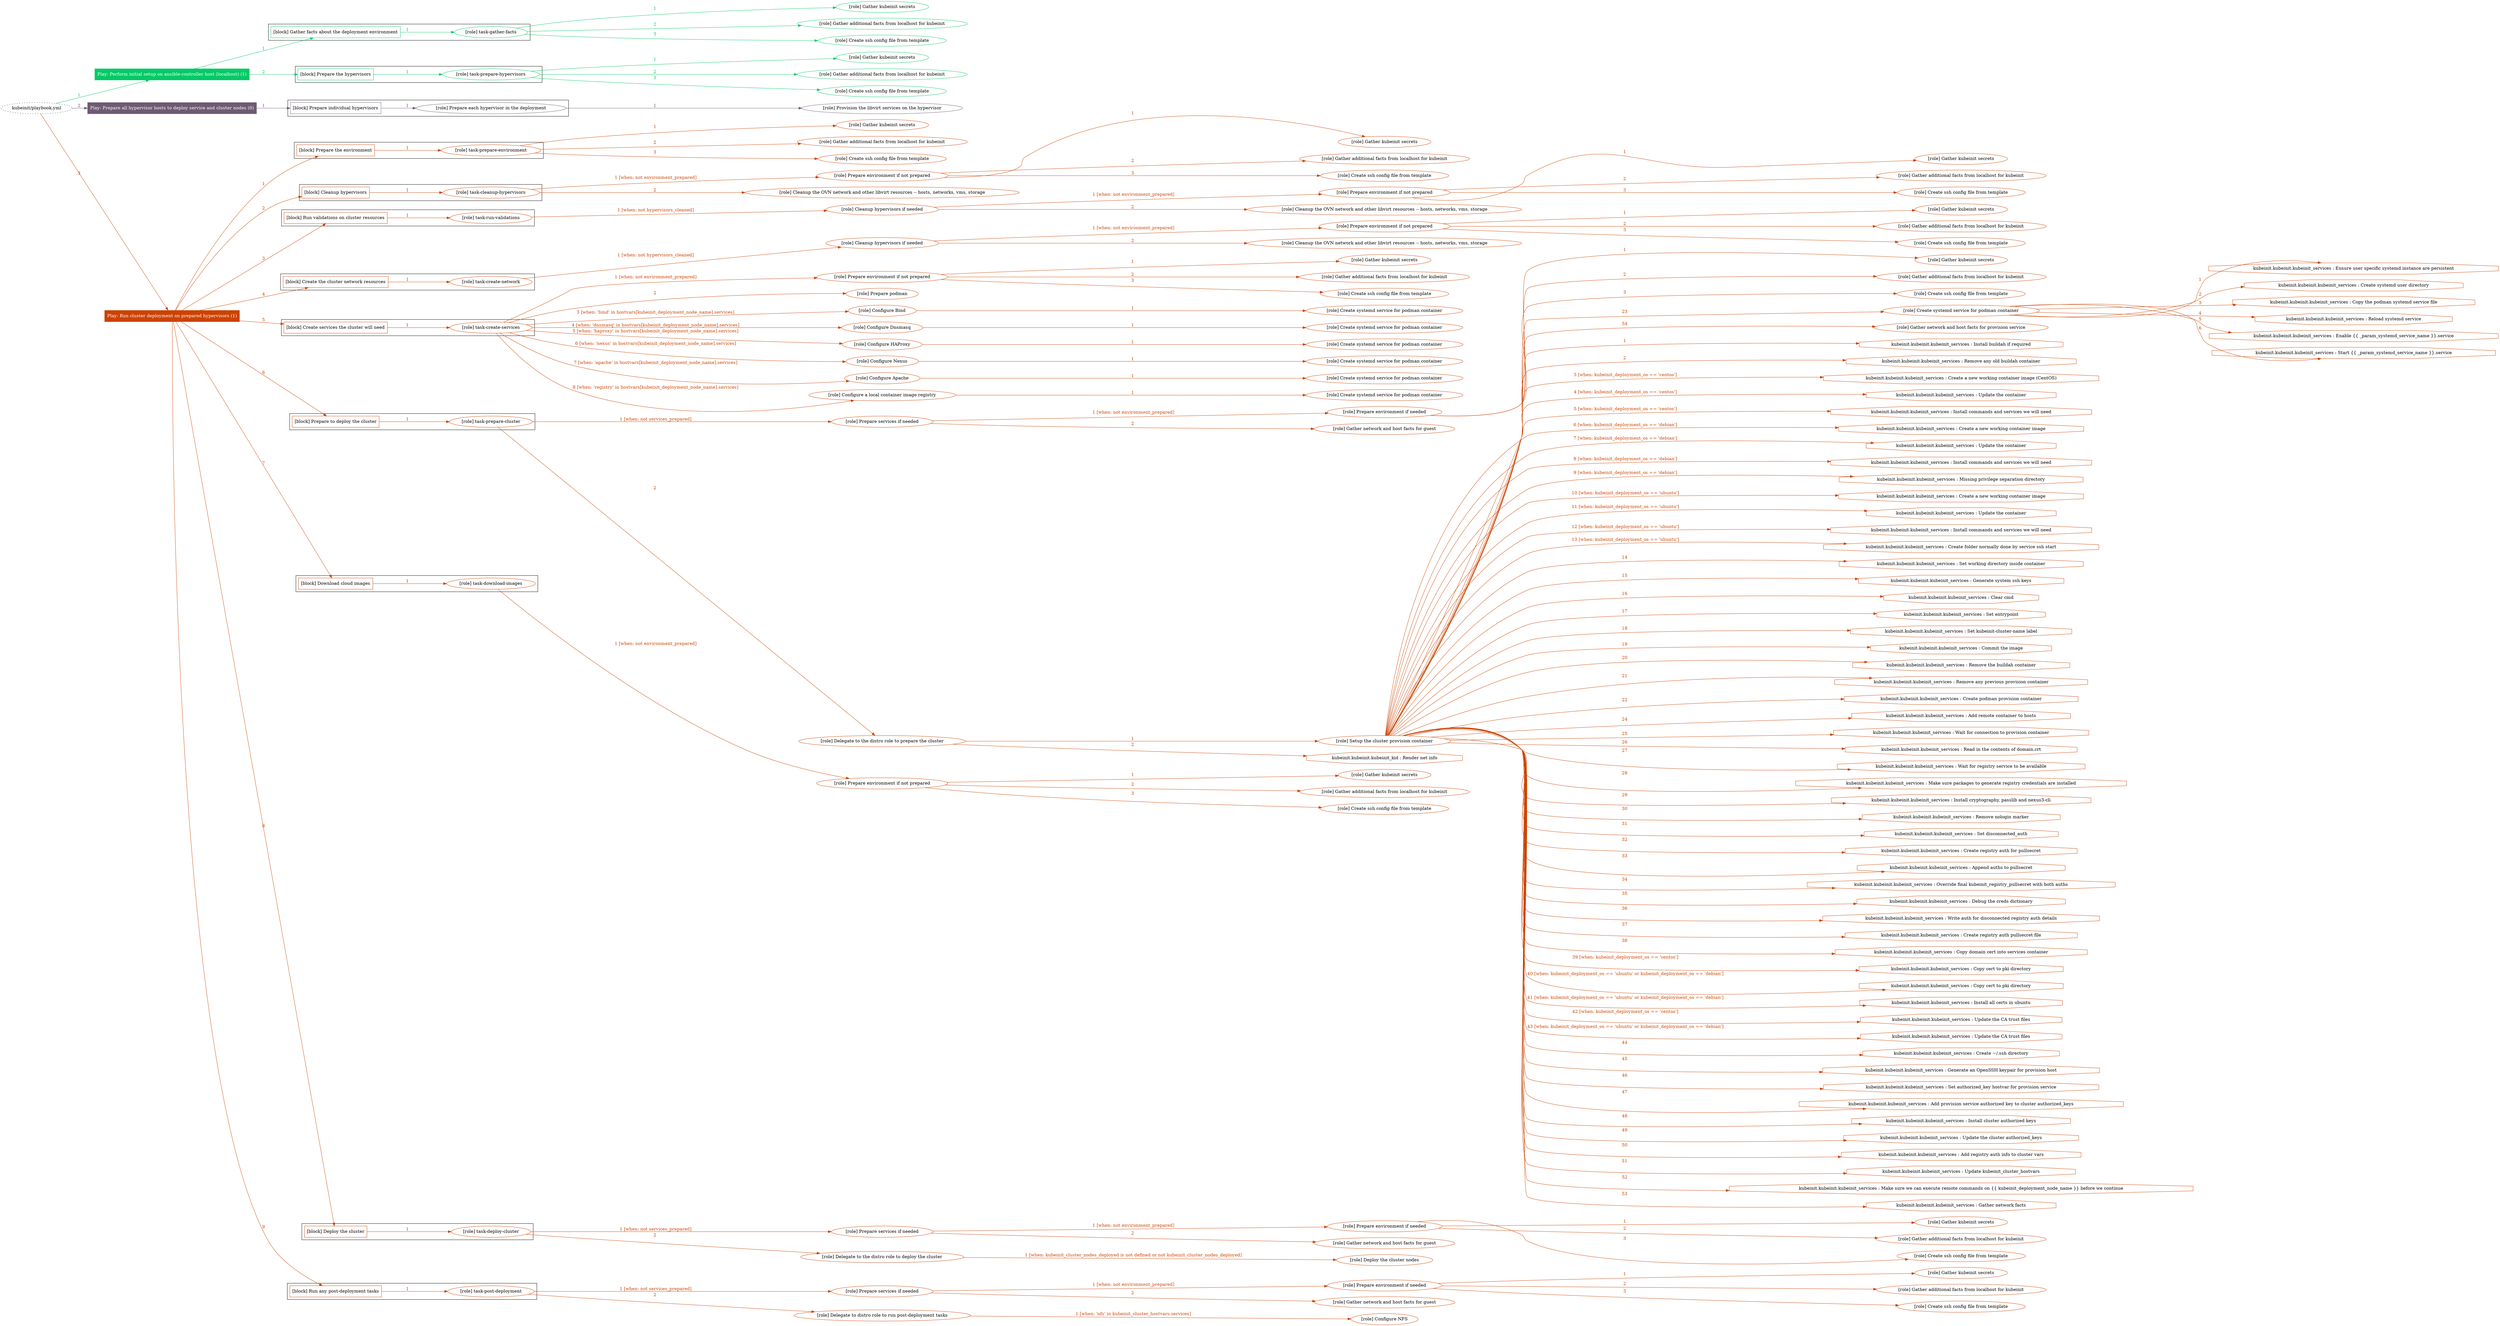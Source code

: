 digraph {
	graph [concentrate=true ordering=in rankdir=LR ratio=fill]
	edge [esep=5 sep=10]
	"kubeinit/playbook.yml" [id=root_node style=dotted]
	play_51bac666 [label="Play: Perform initial setup on ansible-controller host (localhost) (1)" color="#02ca66" fontcolor="#ffffff" id=play_51bac666 shape=box style=filled tooltip=localhost]
	"kubeinit/playbook.yml" -> play_51bac666 [label="1 " color="#02ca66" fontcolor="#02ca66" id=edge_fb1a599f labeltooltip="1 " tooltip="1 "]
	subgraph "Gather kubeinit secrets" {
		role_6edfa9d7 [label="[role] Gather kubeinit secrets" color="#02ca66" id=role_6edfa9d7 tooltip="Gather kubeinit secrets"]
	}
	subgraph "Gather additional facts from localhost for kubeinit" {
		role_7c65a7cf [label="[role] Gather additional facts from localhost for kubeinit" color="#02ca66" id=role_7c65a7cf tooltip="Gather additional facts from localhost for kubeinit"]
	}
	subgraph "Create ssh config file from template" {
		role_ae073946 [label="[role] Create ssh config file from template" color="#02ca66" id=role_ae073946 tooltip="Create ssh config file from template"]
	}
	subgraph "task-gather-facts" {
		role_4d54686f [label="[role] task-gather-facts" color="#02ca66" id=role_4d54686f tooltip="task-gather-facts"]
		role_4d54686f -> role_6edfa9d7 [label="1 " color="#02ca66" fontcolor="#02ca66" id=edge_66ad8e5f labeltooltip="1 " tooltip="1 "]
		role_4d54686f -> role_7c65a7cf [label="2 " color="#02ca66" fontcolor="#02ca66" id=edge_42d17919 labeltooltip="2 " tooltip="2 "]
		role_4d54686f -> role_ae073946 [label="3 " color="#02ca66" fontcolor="#02ca66" id=edge_cc83b613 labeltooltip="3 " tooltip="3 "]
	}
	subgraph "Gather kubeinit secrets" {
		role_12ca95d2 [label="[role] Gather kubeinit secrets" color="#02ca66" id=role_12ca95d2 tooltip="Gather kubeinit secrets"]
	}
	subgraph "Gather additional facts from localhost for kubeinit" {
		role_e5904c7b [label="[role] Gather additional facts from localhost for kubeinit" color="#02ca66" id=role_e5904c7b tooltip="Gather additional facts from localhost for kubeinit"]
	}
	subgraph "Create ssh config file from template" {
		role_318eeefe [label="[role] Create ssh config file from template" color="#02ca66" id=role_318eeefe tooltip="Create ssh config file from template"]
	}
	subgraph "task-prepare-hypervisors" {
		role_fbd62224 [label="[role] task-prepare-hypervisors" color="#02ca66" id=role_fbd62224 tooltip="task-prepare-hypervisors"]
		role_fbd62224 -> role_12ca95d2 [label="1 " color="#02ca66" fontcolor="#02ca66" id=edge_4851c8a6 labeltooltip="1 " tooltip="1 "]
		role_fbd62224 -> role_e5904c7b [label="2 " color="#02ca66" fontcolor="#02ca66" id=edge_dcdaf5d6 labeltooltip="2 " tooltip="2 "]
		role_fbd62224 -> role_318eeefe [label="3 " color="#02ca66" fontcolor="#02ca66" id=edge_52dcee53 labeltooltip="3 " tooltip="3 "]
	}
	subgraph "Play: Perform initial setup on ansible-controller host (localhost) (1)" {
		play_51bac666 -> block_24126ebb [label=1 color="#02ca66" fontcolor="#02ca66" id=edge_3a143a85 labeltooltip=1 tooltip=1]
		subgraph cluster_block_24126ebb {
			block_24126ebb [label="[block] Gather facts about the deployment environment" color="#02ca66" id=block_24126ebb labeltooltip="Gather facts about the deployment environment" shape=box tooltip="Gather facts about the deployment environment"]
			block_24126ebb -> role_4d54686f [label="1 " color="#02ca66" fontcolor="#02ca66" id=edge_776e9b33 labeltooltip="1 " tooltip="1 "]
		}
		play_51bac666 -> block_d70b0760 [label=2 color="#02ca66" fontcolor="#02ca66" id=edge_927d7827 labeltooltip=2 tooltip=2]
		subgraph cluster_block_d70b0760 {
			block_d70b0760 [label="[block] Prepare the hypervisors" color="#02ca66" id=block_d70b0760 labeltooltip="Prepare the hypervisors" shape=box tooltip="Prepare the hypervisors"]
			block_d70b0760 -> role_fbd62224 [label="1 " color="#02ca66" fontcolor="#02ca66" id=edge_5618459c labeltooltip="1 " tooltip="1 "]
		}
	}
	play_de8088c0 [label="Play: Prepare all hypervisor hosts to deploy service and cluster nodes (0)" color="#6e5a72" fontcolor="#ffffff" id=play_de8088c0 shape=box style=filled tooltip="Play: Prepare all hypervisor hosts to deploy service and cluster nodes (0)"]
	"kubeinit/playbook.yml" -> play_de8088c0 [label="2 " color="#6e5a72" fontcolor="#6e5a72" id=edge_41b435ca labeltooltip="2 " tooltip="2 "]
	subgraph "Provision the libvirt services on the hypervisor" {
		role_e8575a10 [label="[role] Provision the libvirt services on the hypervisor" color="#6e5a72" id=role_e8575a10 tooltip="Provision the libvirt services on the hypervisor"]
	}
	subgraph "Prepare each hypervisor in the deployment" {
		role_931f90ed [label="[role] Prepare each hypervisor in the deployment" color="#6e5a72" id=role_931f90ed tooltip="Prepare each hypervisor in the deployment"]
		role_931f90ed -> role_e8575a10 [label="1 " color="#6e5a72" fontcolor="#6e5a72" id=edge_589f67e1 labeltooltip="1 " tooltip="1 "]
	}
	subgraph "Play: Prepare all hypervisor hosts to deploy service and cluster nodes (0)" {
		play_de8088c0 -> block_7239022a [label=1 color="#6e5a72" fontcolor="#6e5a72" id=edge_627fd879 labeltooltip=1 tooltip=1]
		subgraph cluster_block_7239022a {
			block_7239022a [label="[block] Prepare individual hypervisors" color="#6e5a72" id=block_7239022a labeltooltip="Prepare individual hypervisors" shape=box tooltip="Prepare individual hypervisors"]
			block_7239022a -> role_931f90ed [label="1 " color="#6e5a72" fontcolor="#6e5a72" id=edge_eb389989 labeltooltip="1 " tooltip="1 "]
		}
	}
	play_7505dd9c [label="Play: Run cluster deployment on prepared hypervisors (1)" color="#cc4200" fontcolor="#ffffff" id=play_7505dd9c shape=box style=filled tooltip=localhost]
	"kubeinit/playbook.yml" -> play_7505dd9c [label="3 " color="#cc4200" fontcolor="#cc4200" id=edge_7a06999c labeltooltip="3 " tooltip="3 "]
	subgraph "Gather kubeinit secrets" {
		role_dea9173b [label="[role] Gather kubeinit secrets" color="#cc4200" id=role_dea9173b tooltip="Gather kubeinit secrets"]
	}
	subgraph "Gather additional facts from localhost for kubeinit" {
		role_ae95e25b [label="[role] Gather additional facts from localhost for kubeinit" color="#cc4200" id=role_ae95e25b tooltip="Gather additional facts from localhost for kubeinit"]
	}
	subgraph "Create ssh config file from template" {
		role_0cc908fa [label="[role] Create ssh config file from template" color="#cc4200" id=role_0cc908fa tooltip="Create ssh config file from template"]
	}
	subgraph "task-prepare-environment" {
		role_e4e60aac [label="[role] task-prepare-environment" color="#cc4200" id=role_e4e60aac tooltip="task-prepare-environment"]
		role_e4e60aac -> role_dea9173b [label="1 " color="#cc4200" fontcolor="#cc4200" id=edge_cc4acab3 labeltooltip="1 " tooltip="1 "]
		role_e4e60aac -> role_ae95e25b [label="2 " color="#cc4200" fontcolor="#cc4200" id=edge_ef4c15b8 labeltooltip="2 " tooltip="2 "]
		role_e4e60aac -> role_0cc908fa [label="3 " color="#cc4200" fontcolor="#cc4200" id=edge_6b853e95 labeltooltip="3 " tooltip="3 "]
	}
	subgraph "Gather kubeinit secrets" {
		role_ad464ff0 [label="[role] Gather kubeinit secrets" color="#cc4200" id=role_ad464ff0 tooltip="Gather kubeinit secrets"]
	}
	subgraph "Gather additional facts from localhost for kubeinit" {
		role_58d1de6a [label="[role] Gather additional facts from localhost for kubeinit" color="#cc4200" id=role_58d1de6a tooltip="Gather additional facts from localhost for kubeinit"]
	}
	subgraph "Create ssh config file from template" {
		role_c542fbab [label="[role] Create ssh config file from template" color="#cc4200" id=role_c542fbab tooltip="Create ssh config file from template"]
	}
	subgraph "Prepare environment if not prepared" {
		role_79cbfd55 [label="[role] Prepare environment if not prepared" color="#cc4200" id=role_79cbfd55 tooltip="Prepare environment if not prepared"]
		role_79cbfd55 -> role_ad464ff0 [label="1 " color="#cc4200" fontcolor="#cc4200" id=edge_99409324 labeltooltip="1 " tooltip="1 "]
		role_79cbfd55 -> role_58d1de6a [label="2 " color="#cc4200" fontcolor="#cc4200" id=edge_940e10a3 labeltooltip="2 " tooltip="2 "]
		role_79cbfd55 -> role_c542fbab [label="3 " color="#cc4200" fontcolor="#cc4200" id=edge_defb86c4 labeltooltip="3 " tooltip="3 "]
	}
	subgraph "Cleanup the OVN network and other libvirt resources -- hosts, networks, vms, storage" {
		role_0e72784c [label="[role] Cleanup the OVN network and other libvirt resources -- hosts, networks, vms, storage" color="#cc4200" id=role_0e72784c tooltip="Cleanup the OVN network and other libvirt resources -- hosts, networks, vms, storage"]
	}
	subgraph "task-cleanup-hypervisors" {
		role_b45782a2 [label="[role] task-cleanup-hypervisors" color="#cc4200" id=role_b45782a2 tooltip="task-cleanup-hypervisors"]
		role_b45782a2 -> role_79cbfd55 [label="1 [when: not environment_prepared]" color="#cc4200" fontcolor="#cc4200" id=edge_7c063f06 labeltooltip="1 [when: not environment_prepared]" tooltip="1 [when: not environment_prepared]"]
		role_b45782a2 -> role_0e72784c [label="2 " color="#cc4200" fontcolor="#cc4200" id=edge_99c7b7be labeltooltip="2 " tooltip="2 "]
	}
	subgraph "Gather kubeinit secrets" {
		role_d81e5261 [label="[role] Gather kubeinit secrets" color="#cc4200" id=role_d81e5261 tooltip="Gather kubeinit secrets"]
	}
	subgraph "Gather additional facts from localhost for kubeinit" {
		role_1508818f [label="[role] Gather additional facts from localhost for kubeinit" color="#cc4200" id=role_1508818f tooltip="Gather additional facts from localhost for kubeinit"]
	}
	subgraph "Create ssh config file from template" {
		role_86e71b50 [label="[role] Create ssh config file from template" color="#cc4200" id=role_86e71b50 tooltip="Create ssh config file from template"]
	}
	subgraph "Prepare environment if not prepared" {
		role_5b18a149 [label="[role] Prepare environment if not prepared" color="#cc4200" id=role_5b18a149 tooltip="Prepare environment if not prepared"]
		role_5b18a149 -> role_d81e5261 [label="1 " color="#cc4200" fontcolor="#cc4200" id=edge_6ef2fa62 labeltooltip="1 " tooltip="1 "]
		role_5b18a149 -> role_1508818f [label="2 " color="#cc4200" fontcolor="#cc4200" id=edge_ea750e84 labeltooltip="2 " tooltip="2 "]
		role_5b18a149 -> role_86e71b50 [label="3 " color="#cc4200" fontcolor="#cc4200" id=edge_6549d752 labeltooltip="3 " tooltip="3 "]
	}
	subgraph "Cleanup the OVN network and other libvirt resources -- hosts, networks, vms, storage" {
		role_59abd64c [label="[role] Cleanup the OVN network and other libvirt resources -- hosts, networks, vms, storage" color="#cc4200" id=role_59abd64c tooltip="Cleanup the OVN network and other libvirt resources -- hosts, networks, vms, storage"]
	}
	subgraph "Cleanup hypervisors if needed" {
		role_2f376f96 [label="[role] Cleanup hypervisors if needed" color="#cc4200" id=role_2f376f96 tooltip="Cleanup hypervisors if needed"]
		role_2f376f96 -> role_5b18a149 [label="1 [when: not environment_prepared]" color="#cc4200" fontcolor="#cc4200" id=edge_6965675a labeltooltip="1 [when: not environment_prepared]" tooltip="1 [when: not environment_prepared]"]
		role_2f376f96 -> role_59abd64c [label="2 " color="#cc4200" fontcolor="#cc4200" id=edge_b15fdbfa labeltooltip="2 " tooltip="2 "]
	}
	subgraph "task-run-validations" {
		role_b853f9c4 [label="[role] task-run-validations" color="#cc4200" id=role_b853f9c4 tooltip="task-run-validations"]
		role_b853f9c4 -> role_2f376f96 [label="1 [when: not hypervisors_cleaned]" color="#cc4200" fontcolor="#cc4200" id=edge_8c5d8b2f labeltooltip="1 [when: not hypervisors_cleaned]" tooltip="1 [when: not hypervisors_cleaned]"]
	}
	subgraph "Gather kubeinit secrets" {
		role_d502b8c3 [label="[role] Gather kubeinit secrets" color="#cc4200" id=role_d502b8c3 tooltip="Gather kubeinit secrets"]
	}
	subgraph "Gather additional facts from localhost for kubeinit" {
		role_0c5c768b [label="[role] Gather additional facts from localhost for kubeinit" color="#cc4200" id=role_0c5c768b tooltip="Gather additional facts from localhost for kubeinit"]
	}
	subgraph "Create ssh config file from template" {
		role_362d2c3e [label="[role] Create ssh config file from template" color="#cc4200" id=role_362d2c3e tooltip="Create ssh config file from template"]
	}
	subgraph "Prepare environment if not prepared" {
		role_53fd478f [label="[role] Prepare environment if not prepared" color="#cc4200" id=role_53fd478f tooltip="Prepare environment if not prepared"]
		role_53fd478f -> role_d502b8c3 [label="1 " color="#cc4200" fontcolor="#cc4200" id=edge_b5616cc0 labeltooltip="1 " tooltip="1 "]
		role_53fd478f -> role_0c5c768b [label="2 " color="#cc4200" fontcolor="#cc4200" id=edge_4a26101e labeltooltip="2 " tooltip="2 "]
		role_53fd478f -> role_362d2c3e [label="3 " color="#cc4200" fontcolor="#cc4200" id=edge_be8f5e5f labeltooltip="3 " tooltip="3 "]
	}
	subgraph "Cleanup the OVN network and other libvirt resources -- hosts, networks, vms, storage" {
		role_4c1790f7 [label="[role] Cleanup the OVN network and other libvirt resources -- hosts, networks, vms, storage" color="#cc4200" id=role_4c1790f7 tooltip="Cleanup the OVN network and other libvirt resources -- hosts, networks, vms, storage"]
	}
	subgraph "Cleanup hypervisors if needed" {
		role_ab14337c [label="[role] Cleanup hypervisors if needed" color="#cc4200" id=role_ab14337c tooltip="Cleanup hypervisors if needed"]
		role_ab14337c -> role_53fd478f [label="1 [when: not environment_prepared]" color="#cc4200" fontcolor="#cc4200" id=edge_b6a128a7 labeltooltip="1 [when: not environment_prepared]" tooltip="1 [when: not environment_prepared]"]
		role_ab14337c -> role_4c1790f7 [label="2 " color="#cc4200" fontcolor="#cc4200" id=edge_e8ff46be labeltooltip="2 " tooltip="2 "]
	}
	subgraph "task-create-network" {
		role_51ff3daa [label="[role] task-create-network" color="#cc4200" id=role_51ff3daa tooltip="task-create-network"]
		role_51ff3daa -> role_ab14337c [label="1 [when: not hypervisors_cleaned]" color="#cc4200" fontcolor="#cc4200" id=edge_42d02327 labeltooltip="1 [when: not hypervisors_cleaned]" tooltip="1 [when: not hypervisors_cleaned]"]
	}
	subgraph "Gather kubeinit secrets" {
		role_acb588bc [label="[role] Gather kubeinit secrets" color="#cc4200" id=role_acb588bc tooltip="Gather kubeinit secrets"]
	}
	subgraph "Gather additional facts from localhost for kubeinit" {
		role_dd1b53f8 [label="[role] Gather additional facts from localhost for kubeinit" color="#cc4200" id=role_dd1b53f8 tooltip="Gather additional facts from localhost for kubeinit"]
	}
	subgraph "Create ssh config file from template" {
		role_d5bdcd4c [label="[role] Create ssh config file from template" color="#cc4200" id=role_d5bdcd4c tooltip="Create ssh config file from template"]
	}
	subgraph "Prepare environment if not prepared" {
		role_1a2a44ee [label="[role] Prepare environment if not prepared" color="#cc4200" id=role_1a2a44ee tooltip="Prepare environment if not prepared"]
		role_1a2a44ee -> role_acb588bc [label="1 " color="#cc4200" fontcolor="#cc4200" id=edge_635cff16 labeltooltip="1 " tooltip="1 "]
		role_1a2a44ee -> role_dd1b53f8 [label="2 " color="#cc4200" fontcolor="#cc4200" id=edge_83885546 labeltooltip="2 " tooltip="2 "]
		role_1a2a44ee -> role_d5bdcd4c [label="3 " color="#cc4200" fontcolor="#cc4200" id=edge_a3796b28 labeltooltip="3 " tooltip="3 "]
	}
	subgraph "Prepare podman" {
		role_80c8517e [label="[role] Prepare podman" color="#cc4200" id=role_80c8517e tooltip="Prepare podman"]
	}
	subgraph "Create systemd service for podman container" {
		role_a7401a34 [label="[role] Create systemd service for podman container" color="#cc4200" id=role_a7401a34 tooltip="Create systemd service for podman container"]
	}
	subgraph "Configure Bind" {
		role_379cef00 [label="[role] Configure Bind" color="#cc4200" id=role_379cef00 tooltip="Configure Bind"]
		role_379cef00 -> role_a7401a34 [label="1 " color="#cc4200" fontcolor="#cc4200" id=edge_574110dd labeltooltip="1 " tooltip="1 "]
	}
	subgraph "Create systemd service for podman container" {
		role_81358387 [label="[role] Create systemd service for podman container" color="#cc4200" id=role_81358387 tooltip="Create systemd service for podman container"]
	}
	subgraph "Configure Dnsmasq" {
		role_8facb499 [label="[role] Configure Dnsmasq" color="#cc4200" id=role_8facb499 tooltip="Configure Dnsmasq"]
		role_8facb499 -> role_81358387 [label="1 " color="#cc4200" fontcolor="#cc4200" id=edge_1efc0023 labeltooltip="1 " tooltip="1 "]
	}
	subgraph "Create systemd service for podman container" {
		role_e305e0d2 [label="[role] Create systemd service for podman container" color="#cc4200" id=role_e305e0d2 tooltip="Create systemd service for podman container"]
	}
	subgraph "Configure HAProxy" {
		role_ab65e9c9 [label="[role] Configure HAProxy" color="#cc4200" id=role_ab65e9c9 tooltip="Configure HAProxy"]
		role_ab65e9c9 -> role_e305e0d2 [label="1 " color="#cc4200" fontcolor="#cc4200" id=edge_a6314876 labeltooltip="1 " tooltip="1 "]
	}
	subgraph "Create systemd service for podman container" {
		role_c9f2882b [label="[role] Create systemd service for podman container" color="#cc4200" id=role_c9f2882b tooltip="Create systemd service for podman container"]
	}
	subgraph "Configure Nexus" {
		role_28a5343f [label="[role] Configure Nexus" color="#cc4200" id=role_28a5343f tooltip="Configure Nexus"]
		role_28a5343f -> role_c9f2882b [label="1 " color="#cc4200" fontcolor="#cc4200" id=edge_7408d646 labeltooltip="1 " tooltip="1 "]
	}
	subgraph "Create systemd service for podman container" {
		role_da285cfe [label="[role] Create systemd service for podman container" color="#cc4200" id=role_da285cfe tooltip="Create systemd service for podman container"]
	}
	subgraph "Configure Apache" {
		role_040a646d [label="[role] Configure Apache" color="#cc4200" id=role_040a646d tooltip="Configure Apache"]
		role_040a646d -> role_da285cfe [label="1 " color="#cc4200" fontcolor="#cc4200" id=edge_4550e802 labeltooltip="1 " tooltip="1 "]
	}
	subgraph "Create systemd service for podman container" {
		role_c72c9ced [label="[role] Create systemd service for podman container" color="#cc4200" id=role_c72c9ced tooltip="Create systemd service for podman container"]
	}
	subgraph "Configure a local container image registry" {
		role_2c15b9e6 [label="[role] Configure a local container image registry" color="#cc4200" id=role_2c15b9e6 tooltip="Configure a local container image registry"]
		role_2c15b9e6 -> role_c72c9ced [label="1 " color="#cc4200" fontcolor="#cc4200" id=edge_0221dc87 labeltooltip="1 " tooltip="1 "]
	}
	subgraph "task-create-services" {
		role_efa0a598 [label="[role] task-create-services" color="#cc4200" id=role_efa0a598 tooltip="task-create-services"]
		role_efa0a598 -> role_1a2a44ee [label="1 [when: not environment_prepared]" color="#cc4200" fontcolor="#cc4200" id=edge_46909247 labeltooltip="1 [when: not environment_prepared]" tooltip="1 [when: not environment_prepared]"]
		role_efa0a598 -> role_80c8517e [label="2 " color="#cc4200" fontcolor="#cc4200" id=edge_9d2a9982 labeltooltip="2 " tooltip="2 "]
		role_efa0a598 -> role_379cef00 [label="3 [when: 'bind' in hostvars[kubeinit_deployment_node_name].services]" color="#cc4200" fontcolor="#cc4200" id=edge_3881226b labeltooltip="3 [when: 'bind' in hostvars[kubeinit_deployment_node_name].services]" tooltip="3 [when: 'bind' in hostvars[kubeinit_deployment_node_name].services]"]
		role_efa0a598 -> role_8facb499 [label="4 [when: 'dnsmasq' in hostvars[kubeinit_deployment_node_name].services]" color="#cc4200" fontcolor="#cc4200" id=edge_b1d6a7c4 labeltooltip="4 [when: 'dnsmasq' in hostvars[kubeinit_deployment_node_name].services]" tooltip="4 [when: 'dnsmasq' in hostvars[kubeinit_deployment_node_name].services]"]
		role_efa0a598 -> role_ab65e9c9 [label="5 [when: 'haproxy' in hostvars[kubeinit_deployment_node_name].services]" color="#cc4200" fontcolor="#cc4200" id=edge_61ac1b63 labeltooltip="5 [when: 'haproxy' in hostvars[kubeinit_deployment_node_name].services]" tooltip="5 [when: 'haproxy' in hostvars[kubeinit_deployment_node_name].services]"]
		role_efa0a598 -> role_28a5343f [label="6 [when: 'nexus' in hostvars[kubeinit_deployment_node_name].services]" color="#cc4200" fontcolor="#cc4200" id=edge_d75bc9a5 labeltooltip="6 [when: 'nexus' in hostvars[kubeinit_deployment_node_name].services]" tooltip="6 [when: 'nexus' in hostvars[kubeinit_deployment_node_name].services]"]
		role_efa0a598 -> role_040a646d [label="7 [when: 'apache' in hostvars[kubeinit_deployment_node_name].services]" color="#cc4200" fontcolor="#cc4200" id=edge_975569ca labeltooltip="7 [when: 'apache' in hostvars[kubeinit_deployment_node_name].services]" tooltip="7 [when: 'apache' in hostvars[kubeinit_deployment_node_name].services]"]
		role_efa0a598 -> role_2c15b9e6 [label="8 [when: 'registry' in hostvars[kubeinit_deployment_node_name].services]" color="#cc4200" fontcolor="#cc4200" id=edge_81551a1c labeltooltip="8 [when: 'registry' in hostvars[kubeinit_deployment_node_name].services]" tooltip="8 [when: 'registry' in hostvars[kubeinit_deployment_node_name].services]"]
	}
	subgraph "Gather kubeinit secrets" {
		role_b325fd03 [label="[role] Gather kubeinit secrets" color="#cc4200" id=role_b325fd03 tooltip="Gather kubeinit secrets"]
	}
	subgraph "Gather additional facts from localhost for kubeinit" {
		role_1d56a0cd [label="[role] Gather additional facts from localhost for kubeinit" color="#cc4200" id=role_1d56a0cd tooltip="Gather additional facts from localhost for kubeinit"]
	}
	subgraph "Create ssh config file from template" {
		role_af8ee420 [label="[role] Create ssh config file from template" color="#cc4200" id=role_af8ee420 tooltip="Create ssh config file from template"]
	}
	subgraph "Prepare environment if needed" {
		role_dcbd5ada [label="[role] Prepare environment if needed" color="#cc4200" id=role_dcbd5ada tooltip="Prepare environment if needed"]
		role_dcbd5ada -> role_b325fd03 [label="1 " color="#cc4200" fontcolor="#cc4200" id=edge_581579a6 labeltooltip="1 " tooltip="1 "]
		role_dcbd5ada -> role_1d56a0cd [label="2 " color="#cc4200" fontcolor="#cc4200" id=edge_52efee1a labeltooltip="2 " tooltip="2 "]
		role_dcbd5ada -> role_af8ee420 [label="3 " color="#cc4200" fontcolor="#cc4200" id=edge_214fa098 labeltooltip="3 " tooltip="3 "]
	}
	subgraph "Gather network and host facts for guest" {
		role_88bf9e81 [label="[role] Gather network and host facts for guest" color="#cc4200" id=role_88bf9e81 tooltip="Gather network and host facts for guest"]
	}
	subgraph "Prepare services if needed" {
		role_e5249f85 [label="[role] Prepare services if needed" color="#cc4200" id=role_e5249f85 tooltip="Prepare services if needed"]
		role_e5249f85 -> role_dcbd5ada [label="1 [when: not environment_prepared]" color="#cc4200" fontcolor="#cc4200" id=edge_45315311 labeltooltip="1 [when: not environment_prepared]" tooltip="1 [when: not environment_prepared]"]
		role_e5249f85 -> role_88bf9e81 [label="2 " color="#cc4200" fontcolor="#cc4200" id=edge_adbf536d labeltooltip="2 " tooltip="2 "]
	}
	subgraph "Create systemd service for podman container" {
		role_852796ce [label="[role] Create systemd service for podman container" color="#cc4200" id=role_852796ce tooltip="Create systemd service for podman container"]
		task_c99bac4d [label="kubeinit.kubeinit.kubeinit_services : Ensure user specific systemd instance are persistent" color="#cc4200" id=task_c99bac4d shape=octagon tooltip="kubeinit.kubeinit.kubeinit_services : Ensure user specific systemd instance are persistent"]
		role_852796ce -> task_c99bac4d [label="1 " color="#cc4200" fontcolor="#cc4200" id=edge_6a037217 labeltooltip="1 " tooltip="1 "]
		task_88002c21 [label="kubeinit.kubeinit.kubeinit_services : Create systemd user directory" color="#cc4200" id=task_88002c21 shape=octagon tooltip="kubeinit.kubeinit.kubeinit_services : Create systemd user directory"]
		role_852796ce -> task_88002c21 [label="2 " color="#cc4200" fontcolor="#cc4200" id=edge_f904a8c3 labeltooltip="2 " tooltip="2 "]
		task_541952d3 [label="kubeinit.kubeinit.kubeinit_services : Copy the podman systemd service file" color="#cc4200" id=task_541952d3 shape=octagon tooltip="kubeinit.kubeinit.kubeinit_services : Copy the podman systemd service file"]
		role_852796ce -> task_541952d3 [label="3 " color="#cc4200" fontcolor="#cc4200" id=edge_07fe6798 labeltooltip="3 " tooltip="3 "]
		task_cbbb7078 [label="kubeinit.kubeinit.kubeinit_services : Reload systemd service" color="#cc4200" id=task_cbbb7078 shape=octagon tooltip="kubeinit.kubeinit.kubeinit_services : Reload systemd service"]
		role_852796ce -> task_cbbb7078 [label="4 " color="#cc4200" fontcolor="#cc4200" id=edge_ba0b2cdf labeltooltip="4 " tooltip="4 "]
		task_0615ac2c [label="kubeinit.kubeinit.kubeinit_services : Enable {{ _param_systemd_service_name }}.service" color="#cc4200" id=task_0615ac2c shape=octagon tooltip="kubeinit.kubeinit.kubeinit_services : Enable {{ _param_systemd_service_name }}.service"]
		role_852796ce -> task_0615ac2c [label="5 " color="#cc4200" fontcolor="#cc4200" id=edge_8f5bc053 labeltooltip="5 " tooltip="5 "]
		task_09a5754b [label="kubeinit.kubeinit.kubeinit_services : Start {{ _param_systemd_service_name }}.service" color="#cc4200" id=task_09a5754b shape=octagon tooltip="kubeinit.kubeinit.kubeinit_services : Start {{ _param_systemd_service_name }}.service"]
		role_852796ce -> task_09a5754b [label="6 " color="#cc4200" fontcolor="#cc4200" id=edge_fccd0da9 labeltooltip="6 " tooltip="6 "]
	}
	subgraph "Gather network and host facts for provision service" {
		role_464f7bb4 [label="[role] Gather network and host facts for provision service" color="#cc4200" id=role_464f7bb4 tooltip="Gather network and host facts for provision service"]
	}
	subgraph "Setup the cluster provision container" {
		role_b4c09659 [label="[role] Setup the cluster provision container" color="#cc4200" id=role_b4c09659 tooltip="Setup the cluster provision container"]
		task_308fb406 [label="kubeinit.kubeinit.kubeinit_services : Install buildah if required" color="#cc4200" id=task_308fb406 shape=octagon tooltip="kubeinit.kubeinit.kubeinit_services : Install buildah if required"]
		role_b4c09659 -> task_308fb406 [label="1 " color="#cc4200" fontcolor="#cc4200" id=edge_3a675456 labeltooltip="1 " tooltip="1 "]
		task_1d497329 [label="kubeinit.kubeinit.kubeinit_services : Remove any old buildah container" color="#cc4200" id=task_1d497329 shape=octagon tooltip="kubeinit.kubeinit.kubeinit_services : Remove any old buildah container"]
		role_b4c09659 -> task_1d497329 [label="2 " color="#cc4200" fontcolor="#cc4200" id=edge_e141cb5d labeltooltip="2 " tooltip="2 "]
		task_7ae671ce [label="kubeinit.kubeinit.kubeinit_services : Create a new working container image (CentOS)" color="#cc4200" id=task_7ae671ce shape=octagon tooltip="kubeinit.kubeinit.kubeinit_services : Create a new working container image (CentOS)"]
		role_b4c09659 -> task_7ae671ce [label="3 [when: kubeinit_deployment_os == 'centos']" color="#cc4200" fontcolor="#cc4200" id=edge_8dda9e39 labeltooltip="3 [when: kubeinit_deployment_os == 'centos']" tooltip="3 [when: kubeinit_deployment_os == 'centos']"]
		task_a5be40ea [label="kubeinit.kubeinit.kubeinit_services : Update the container" color="#cc4200" id=task_a5be40ea shape=octagon tooltip="kubeinit.kubeinit.kubeinit_services : Update the container"]
		role_b4c09659 -> task_a5be40ea [label="4 [when: kubeinit_deployment_os == 'centos']" color="#cc4200" fontcolor="#cc4200" id=edge_baabb99c labeltooltip="4 [when: kubeinit_deployment_os == 'centos']" tooltip="4 [when: kubeinit_deployment_os == 'centos']"]
		task_12fd0901 [label="kubeinit.kubeinit.kubeinit_services : Install commands and services we will need" color="#cc4200" id=task_12fd0901 shape=octagon tooltip="kubeinit.kubeinit.kubeinit_services : Install commands and services we will need"]
		role_b4c09659 -> task_12fd0901 [label="5 [when: kubeinit_deployment_os == 'centos']" color="#cc4200" fontcolor="#cc4200" id=edge_a8b3b864 labeltooltip="5 [when: kubeinit_deployment_os == 'centos']" tooltip="5 [when: kubeinit_deployment_os == 'centos']"]
		task_03b346cb [label="kubeinit.kubeinit.kubeinit_services : Create a new working container image" color="#cc4200" id=task_03b346cb shape=octagon tooltip="kubeinit.kubeinit.kubeinit_services : Create a new working container image"]
		role_b4c09659 -> task_03b346cb [label="6 [when: kubeinit_deployment_os == 'debian']" color="#cc4200" fontcolor="#cc4200" id=edge_473ef45f labeltooltip="6 [when: kubeinit_deployment_os == 'debian']" tooltip="6 [when: kubeinit_deployment_os == 'debian']"]
		task_e7095ff4 [label="kubeinit.kubeinit.kubeinit_services : Update the container" color="#cc4200" id=task_e7095ff4 shape=octagon tooltip="kubeinit.kubeinit.kubeinit_services : Update the container"]
		role_b4c09659 -> task_e7095ff4 [label="7 [when: kubeinit_deployment_os == 'debian']" color="#cc4200" fontcolor="#cc4200" id=edge_85f222fa labeltooltip="7 [when: kubeinit_deployment_os == 'debian']" tooltip="7 [when: kubeinit_deployment_os == 'debian']"]
		task_18f6479f [label="kubeinit.kubeinit.kubeinit_services : Install commands and services we will need" color="#cc4200" id=task_18f6479f shape=octagon tooltip="kubeinit.kubeinit.kubeinit_services : Install commands and services we will need"]
		role_b4c09659 -> task_18f6479f [label="8 [when: kubeinit_deployment_os == 'debian']" color="#cc4200" fontcolor="#cc4200" id=edge_64ad10de labeltooltip="8 [when: kubeinit_deployment_os == 'debian']" tooltip="8 [when: kubeinit_deployment_os == 'debian']"]
		task_41aa58ff [label="kubeinit.kubeinit.kubeinit_services : Missing privilege separation directory" color="#cc4200" id=task_41aa58ff shape=octagon tooltip="kubeinit.kubeinit.kubeinit_services : Missing privilege separation directory"]
		role_b4c09659 -> task_41aa58ff [label="9 [when: kubeinit_deployment_os == 'debian']" color="#cc4200" fontcolor="#cc4200" id=edge_8a5ffe37 labeltooltip="9 [when: kubeinit_deployment_os == 'debian']" tooltip="9 [when: kubeinit_deployment_os == 'debian']"]
		task_fd085a85 [label="kubeinit.kubeinit.kubeinit_services : Create a new working container image" color="#cc4200" id=task_fd085a85 shape=octagon tooltip="kubeinit.kubeinit.kubeinit_services : Create a new working container image"]
		role_b4c09659 -> task_fd085a85 [label="10 [when: kubeinit_deployment_os == 'ubuntu']" color="#cc4200" fontcolor="#cc4200" id=edge_95ad2539 labeltooltip="10 [when: kubeinit_deployment_os == 'ubuntu']" tooltip="10 [when: kubeinit_deployment_os == 'ubuntu']"]
		task_6db1879d [label="kubeinit.kubeinit.kubeinit_services : Update the container" color="#cc4200" id=task_6db1879d shape=octagon tooltip="kubeinit.kubeinit.kubeinit_services : Update the container"]
		role_b4c09659 -> task_6db1879d [label="11 [when: kubeinit_deployment_os == 'ubuntu']" color="#cc4200" fontcolor="#cc4200" id=edge_4631ea32 labeltooltip="11 [when: kubeinit_deployment_os == 'ubuntu']" tooltip="11 [when: kubeinit_deployment_os == 'ubuntu']"]
		task_cc8130cc [label="kubeinit.kubeinit.kubeinit_services : Install commands and services we will need" color="#cc4200" id=task_cc8130cc shape=octagon tooltip="kubeinit.kubeinit.kubeinit_services : Install commands and services we will need"]
		role_b4c09659 -> task_cc8130cc [label="12 [when: kubeinit_deployment_os == 'ubuntu']" color="#cc4200" fontcolor="#cc4200" id=edge_cbf648a7 labeltooltip="12 [when: kubeinit_deployment_os == 'ubuntu']" tooltip="12 [when: kubeinit_deployment_os == 'ubuntu']"]
		task_98e137f8 [label="kubeinit.kubeinit.kubeinit_services : Create folder normally done by service ssh start" color="#cc4200" id=task_98e137f8 shape=octagon tooltip="kubeinit.kubeinit.kubeinit_services : Create folder normally done by service ssh start"]
		role_b4c09659 -> task_98e137f8 [label="13 [when: kubeinit_deployment_os == 'ubuntu']" color="#cc4200" fontcolor="#cc4200" id=edge_b4495cc0 labeltooltip="13 [when: kubeinit_deployment_os == 'ubuntu']" tooltip="13 [when: kubeinit_deployment_os == 'ubuntu']"]
		task_1967c1ff [label="kubeinit.kubeinit.kubeinit_services : Set working directory inside container" color="#cc4200" id=task_1967c1ff shape=octagon tooltip="kubeinit.kubeinit.kubeinit_services : Set working directory inside container"]
		role_b4c09659 -> task_1967c1ff [label="14 " color="#cc4200" fontcolor="#cc4200" id=edge_4e23a93d labeltooltip="14 " tooltip="14 "]
		task_92bdd9da [label="kubeinit.kubeinit.kubeinit_services : Generate system ssh keys" color="#cc4200" id=task_92bdd9da shape=octagon tooltip="kubeinit.kubeinit.kubeinit_services : Generate system ssh keys"]
		role_b4c09659 -> task_92bdd9da [label="15 " color="#cc4200" fontcolor="#cc4200" id=edge_6f2d076d labeltooltip="15 " tooltip="15 "]
		task_dc5bc91a [label="kubeinit.kubeinit.kubeinit_services : Clear cmd" color="#cc4200" id=task_dc5bc91a shape=octagon tooltip="kubeinit.kubeinit.kubeinit_services : Clear cmd"]
		role_b4c09659 -> task_dc5bc91a [label="16 " color="#cc4200" fontcolor="#cc4200" id=edge_8591dbd4 labeltooltip="16 " tooltip="16 "]
		task_a4840778 [label="kubeinit.kubeinit.kubeinit_services : Set entrypoint" color="#cc4200" id=task_a4840778 shape=octagon tooltip="kubeinit.kubeinit.kubeinit_services : Set entrypoint"]
		role_b4c09659 -> task_a4840778 [label="17 " color="#cc4200" fontcolor="#cc4200" id=edge_e041c4e3 labeltooltip="17 " tooltip="17 "]
		task_dfb62c79 [label="kubeinit.kubeinit.kubeinit_services : Set kubeinit-cluster-name label" color="#cc4200" id=task_dfb62c79 shape=octagon tooltip="kubeinit.kubeinit.kubeinit_services : Set kubeinit-cluster-name label"]
		role_b4c09659 -> task_dfb62c79 [label="18 " color="#cc4200" fontcolor="#cc4200" id=edge_66005e77 labeltooltip="18 " tooltip="18 "]
		task_aa7c410a [label="kubeinit.kubeinit.kubeinit_services : Commit the image" color="#cc4200" id=task_aa7c410a shape=octagon tooltip="kubeinit.kubeinit.kubeinit_services : Commit the image"]
		role_b4c09659 -> task_aa7c410a [label="19 " color="#cc4200" fontcolor="#cc4200" id=edge_da36b19e labeltooltip="19 " tooltip="19 "]
		task_66abfdf1 [label="kubeinit.kubeinit.kubeinit_services : Remove the buildah container" color="#cc4200" id=task_66abfdf1 shape=octagon tooltip="kubeinit.kubeinit.kubeinit_services : Remove the buildah container"]
		role_b4c09659 -> task_66abfdf1 [label="20 " color="#cc4200" fontcolor="#cc4200" id=edge_6b594cb9 labeltooltip="20 " tooltip="20 "]
		task_1375aa0e [label="kubeinit.kubeinit.kubeinit_services : Remove any previous provision container" color="#cc4200" id=task_1375aa0e shape=octagon tooltip="kubeinit.kubeinit.kubeinit_services : Remove any previous provision container"]
		role_b4c09659 -> task_1375aa0e [label="21 " color="#cc4200" fontcolor="#cc4200" id=edge_7e778e55 labeltooltip="21 " tooltip="21 "]
		task_6d665476 [label="kubeinit.kubeinit.kubeinit_services : Create podman provision container" color="#cc4200" id=task_6d665476 shape=octagon tooltip="kubeinit.kubeinit.kubeinit_services : Create podman provision container"]
		role_b4c09659 -> task_6d665476 [label="22 " color="#cc4200" fontcolor="#cc4200" id=edge_7dd88653 labeltooltip="22 " tooltip="22 "]
		role_b4c09659 -> role_852796ce [label="23 " color="#cc4200" fontcolor="#cc4200" id=edge_d01a8e69 labeltooltip="23 " tooltip="23 "]
		task_3fb02d5b [label="kubeinit.kubeinit.kubeinit_services : Add remote container to hosts" color="#cc4200" id=task_3fb02d5b shape=octagon tooltip="kubeinit.kubeinit.kubeinit_services : Add remote container to hosts"]
		role_b4c09659 -> task_3fb02d5b [label="24 " color="#cc4200" fontcolor="#cc4200" id=edge_d5a0db00 labeltooltip="24 " tooltip="24 "]
		task_1993d682 [label="kubeinit.kubeinit.kubeinit_services : Wait for connection to provision container" color="#cc4200" id=task_1993d682 shape=octagon tooltip="kubeinit.kubeinit.kubeinit_services : Wait for connection to provision container"]
		role_b4c09659 -> task_1993d682 [label="25 " color="#cc4200" fontcolor="#cc4200" id=edge_1fe0f6c0 labeltooltip="25 " tooltip="25 "]
		task_c4e78111 [label="kubeinit.kubeinit.kubeinit_services : Read in the contents of domain.crt" color="#cc4200" id=task_c4e78111 shape=octagon tooltip="kubeinit.kubeinit.kubeinit_services : Read in the contents of domain.crt"]
		role_b4c09659 -> task_c4e78111 [label="26 " color="#cc4200" fontcolor="#cc4200" id=edge_a017a66f labeltooltip="26 " tooltip="26 "]
		task_557552af [label="kubeinit.kubeinit.kubeinit_services : Wait for registry service to be available" color="#cc4200" id=task_557552af shape=octagon tooltip="kubeinit.kubeinit.kubeinit_services : Wait for registry service to be available"]
		role_b4c09659 -> task_557552af [label="27 " color="#cc4200" fontcolor="#cc4200" id=edge_18e4d2f5 labeltooltip="27 " tooltip="27 "]
		task_ef6a72d0 [label="kubeinit.kubeinit.kubeinit_services : Make sure packages to generate registry credentials are installed" color="#cc4200" id=task_ef6a72d0 shape=octagon tooltip="kubeinit.kubeinit.kubeinit_services : Make sure packages to generate registry credentials are installed"]
		role_b4c09659 -> task_ef6a72d0 [label="28 " color="#cc4200" fontcolor="#cc4200" id=edge_e3d2179b labeltooltip="28 " tooltip="28 "]
		task_1f0cb173 [label="kubeinit.kubeinit.kubeinit_services : Install cryptography, passlib and nexus3-cli" color="#cc4200" id=task_1f0cb173 shape=octagon tooltip="kubeinit.kubeinit.kubeinit_services : Install cryptography, passlib and nexus3-cli"]
		role_b4c09659 -> task_1f0cb173 [label="29 " color="#cc4200" fontcolor="#cc4200" id=edge_06426c48 labeltooltip="29 " tooltip="29 "]
		task_808814fc [label="kubeinit.kubeinit.kubeinit_services : Remove nologin marker" color="#cc4200" id=task_808814fc shape=octagon tooltip="kubeinit.kubeinit.kubeinit_services : Remove nologin marker"]
		role_b4c09659 -> task_808814fc [label="30 " color="#cc4200" fontcolor="#cc4200" id=edge_e1c0fe8a labeltooltip="30 " tooltip="30 "]
		task_b6a61eb0 [label="kubeinit.kubeinit.kubeinit_services : Set disconnected_auth" color="#cc4200" id=task_b6a61eb0 shape=octagon tooltip="kubeinit.kubeinit.kubeinit_services : Set disconnected_auth"]
		role_b4c09659 -> task_b6a61eb0 [label="31 " color="#cc4200" fontcolor="#cc4200" id=edge_3d9cc491 labeltooltip="31 " tooltip="31 "]
		task_855c35f8 [label="kubeinit.kubeinit.kubeinit_services : Create registry auth for pullsecret" color="#cc4200" id=task_855c35f8 shape=octagon tooltip="kubeinit.kubeinit.kubeinit_services : Create registry auth for pullsecret"]
		role_b4c09659 -> task_855c35f8 [label="32 " color="#cc4200" fontcolor="#cc4200" id=edge_85eb6f13 labeltooltip="32 " tooltip="32 "]
		task_21e983be [label="kubeinit.kubeinit.kubeinit_services : Append auths to pullsecret" color="#cc4200" id=task_21e983be shape=octagon tooltip="kubeinit.kubeinit.kubeinit_services : Append auths to pullsecret"]
		role_b4c09659 -> task_21e983be [label="33 " color="#cc4200" fontcolor="#cc4200" id=edge_800b38eb labeltooltip="33 " tooltip="33 "]
		task_ba172232 [label="kubeinit.kubeinit.kubeinit_services : Override final kubeinit_registry_pullsecret with both auths" color="#cc4200" id=task_ba172232 shape=octagon tooltip="kubeinit.kubeinit.kubeinit_services : Override final kubeinit_registry_pullsecret with both auths"]
		role_b4c09659 -> task_ba172232 [label="34 " color="#cc4200" fontcolor="#cc4200" id=edge_71dec0f4 labeltooltip="34 " tooltip="34 "]
		task_d5a8e6c2 [label="kubeinit.kubeinit.kubeinit_services : Debug the creds dictionary" color="#cc4200" id=task_d5a8e6c2 shape=octagon tooltip="kubeinit.kubeinit.kubeinit_services : Debug the creds dictionary"]
		role_b4c09659 -> task_d5a8e6c2 [label="35 " color="#cc4200" fontcolor="#cc4200" id=edge_ebf33f8f labeltooltip="35 " tooltip="35 "]
		task_f7909da1 [label="kubeinit.kubeinit.kubeinit_services : Write auth for disconnected registry auth details" color="#cc4200" id=task_f7909da1 shape=octagon tooltip="kubeinit.kubeinit.kubeinit_services : Write auth for disconnected registry auth details"]
		role_b4c09659 -> task_f7909da1 [label="36 " color="#cc4200" fontcolor="#cc4200" id=edge_683ebff1 labeltooltip="36 " tooltip="36 "]
		task_b515de23 [label="kubeinit.kubeinit.kubeinit_services : Create registry auth pullsecret file" color="#cc4200" id=task_b515de23 shape=octagon tooltip="kubeinit.kubeinit.kubeinit_services : Create registry auth pullsecret file"]
		role_b4c09659 -> task_b515de23 [label="37 " color="#cc4200" fontcolor="#cc4200" id=edge_b1634660 labeltooltip="37 " tooltip="37 "]
		task_b8ecd0b8 [label="kubeinit.kubeinit.kubeinit_services : Copy domain cert into services container" color="#cc4200" id=task_b8ecd0b8 shape=octagon tooltip="kubeinit.kubeinit.kubeinit_services : Copy domain cert into services container"]
		role_b4c09659 -> task_b8ecd0b8 [label="38 " color="#cc4200" fontcolor="#cc4200" id=edge_6250c025 labeltooltip="38 " tooltip="38 "]
		task_a52fadb8 [label="kubeinit.kubeinit.kubeinit_services : Copy cert to pki directory" color="#cc4200" id=task_a52fadb8 shape=octagon tooltip="kubeinit.kubeinit.kubeinit_services : Copy cert to pki directory"]
		role_b4c09659 -> task_a52fadb8 [label="39 [when: kubeinit_deployment_os == 'centos']" color="#cc4200" fontcolor="#cc4200" id=edge_13cc7dba labeltooltip="39 [when: kubeinit_deployment_os == 'centos']" tooltip="39 [when: kubeinit_deployment_os == 'centos']"]
		task_e803039e [label="kubeinit.kubeinit.kubeinit_services : Copy cert to pki directory" color="#cc4200" id=task_e803039e shape=octagon tooltip="kubeinit.kubeinit.kubeinit_services : Copy cert to pki directory"]
		role_b4c09659 -> task_e803039e [label="40 [when: kubeinit_deployment_os == 'ubuntu' or kubeinit_deployment_os == 'debian']" color="#cc4200" fontcolor="#cc4200" id=edge_9c28299d labeltooltip="40 [when: kubeinit_deployment_os == 'ubuntu' or kubeinit_deployment_os == 'debian']" tooltip="40 [when: kubeinit_deployment_os == 'ubuntu' or kubeinit_deployment_os == 'debian']"]
		task_1f3dfdbf [label="kubeinit.kubeinit.kubeinit_services : Install all certs in ubuntu" color="#cc4200" id=task_1f3dfdbf shape=octagon tooltip="kubeinit.kubeinit.kubeinit_services : Install all certs in ubuntu"]
		role_b4c09659 -> task_1f3dfdbf [label="41 [when: kubeinit_deployment_os == 'ubuntu' or kubeinit_deployment_os == 'debian']" color="#cc4200" fontcolor="#cc4200" id=edge_6b333fcb labeltooltip="41 [when: kubeinit_deployment_os == 'ubuntu' or kubeinit_deployment_os == 'debian']" tooltip="41 [when: kubeinit_deployment_os == 'ubuntu' or kubeinit_deployment_os == 'debian']"]
		task_9f67b4e4 [label="kubeinit.kubeinit.kubeinit_services : Update the CA trust files" color="#cc4200" id=task_9f67b4e4 shape=octagon tooltip="kubeinit.kubeinit.kubeinit_services : Update the CA trust files"]
		role_b4c09659 -> task_9f67b4e4 [label="42 [when: kubeinit_deployment_os == 'centos']" color="#cc4200" fontcolor="#cc4200" id=edge_ae97ff18 labeltooltip="42 [when: kubeinit_deployment_os == 'centos']" tooltip="42 [when: kubeinit_deployment_os == 'centos']"]
		task_a670240f [label="kubeinit.kubeinit.kubeinit_services : Update the CA trust files" color="#cc4200" id=task_a670240f shape=octagon tooltip="kubeinit.kubeinit.kubeinit_services : Update the CA trust files"]
		role_b4c09659 -> task_a670240f [label="43 [when: kubeinit_deployment_os == 'ubuntu' or kubeinit_deployment_os == 'debian']" color="#cc4200" fontcolor="#cc4200" id=edge_1128bc39 labeltooltip="43 [when: kubeinit_deployment_os == 'ubuntu' or kubeinit_deployment_os == 'debian']" tooltip="43 [when: kubeinit_deployment_os == 'ubuntu' or kubeinit_deployment_os == 'debian']"]
		task_d979d314 [label="kubeinit.kubeinit.kubeinit_services : Create ~/.ssh directory" color="#cc4200" id=task_d979d314 shape=octagon tooltip="kubeinit.kubeinit.kubeinit_services : Create ~/.ssh directory"]
		role_b4c09659 -> task_d979d314 [label="44 " color="#cc4200" fontcolor="#cc4200" id=edge_cebe20f4 labeltooltip="44 " tooltip="44 "]
		task_81595517 [label="kubeinit.kubeinit.kubeinit_services : Generate an OpenSSH keypair for provision host" color="#cc4200" id=task_81595517 shape=octagon tooltip="kubeinit.kubeinit.kubeinit_services : Generate an OpenSSH keypair for provision host"]
		role_b4c09659 -> task_81595517 [label="45 " color="#cc4200" fontcolor="#cc4200" id=edge_464ea593 labeltooltip="45 " tooltip="45 "]
		task_3223d187 [label="kubeinit.kubeinit.kubeinit_services : Set authorized_key hostvar for provision service" color="#cc4200" id=task_3223d187 shape=octagon tooltip="kubeinit.kubeinit.kubeinit_services : Set authorized_key hostvar for provision service"]
		role_b4c09659 -> task_3223d187 [label="46 " color="#cc4200" fontcolor="#cc4200" id=edge_504ea297 labeltooltip="46 " tooltip="46 "]
		task_2111b4e1 [label="kubeinit.kubeinit.kubeinit_services : Add provision service authorized key to cluster authorized_keys" color="#cc4200" id=task_2111b4e1 shape=octagon tooltip="kubeinit.kubeinit.kubeinit_services : Add provision service authorized key to cluster authorized_keys"]
		role_b4c09659 -> task_2111b4e1 [label="47 " color="#cc4200" fontcolor="#cc4200" id=edge_d7be056e labeltooltip="47 " tooltip="47 "]
		task_e8c80557 [label="kubeinit.kubeinit.kubeinit_services : Install cluster authorized keys" color="#cc4200" id=task_e8c80557 shape=octagon tooltip="kubeinit.kubeinit.kubeinit_services : Install cluster authorized keys"]
		role_b4c09659 -> task_e8c80557 [label="48 " color="#cc4200" fontcolor="#cc4200" id=edge_a255d596 labeltooltip="48 " tooltip="48 "]
		task_d14f8651 [label="kubeinit.kubeinit.kubeinit_services : Update the cluster authorized_keys" color="#cc4200" id=task_d14f8651 shape=octagon tooltip="kubeinit.kubeinit.kubeinit_services : Update the cluster authorized_keys"]
		role_b4c09659 -> task_d14f8651 [label="49 " color="#cc4200" fontcolor="#cc4200" id=edge_9912bdcb labeltooltip="49 " tooltip="49 "]
		task_3aa25113 [label="kubeinit.kubeinit.kubeinit_services : Add registry auth info to cluster vars" color="#cc4200" id=task_3aa25113 shape=octagon tooltip="kubeinit.kubeinit.kubeinit_services : Add registry auth info to cluster vars"]
		role_b4c09659 -> task_3aa25113 [label="50 " color="#cc4200" fontcolor="#cc4200" id=edge_f06a143d labeltooltip="50 " tooltip="50 "]
		task_f94f6b61 [label="kubeinit.kubeinit.kubeinit_services : Update kubeinit_cluster_hostvars" color="#cc4200" id=task_f94f6b61 shape=octagon tooltip="kubeinit.kubeinit.kubeinit_services : Update kubeinit_cluster_hostvars"]
		role_b4c09659 -> task_f94f6b61 [label="51 " color="#cc4200" fontcolor="#cc4200" id=edge_18ff2aad labeltooltip="51 " tooltip="51 "]
		task_bc55db0c [label="kubeinit.kubeinit.kubeinit_services : Make sure we can execute remote commands on {{ kubeinit_deployment_node_name }} before we continue" color="#cc4200" id=task_bc55db0c shape=octagon tooltip="kubeinit.kubeinit.kubeinit_services : Make sure we can execute remote commands on {{ kubeinit_deployment_node_name }} before we continue"]
		role_b4c09659 -> task_bc55db0c [label="52 " color="#cc4200" fontcolor="#cc4200" id=edge_2e18cdd0 labeltooltip="52 " tooltip="52 "]
		task_0df012ec [label="kubeinit.kubeinit.kubeinit_services : Gather network facts" color="#cc4200" id=task_0df012ec shape=octagon tooltip="kubeinit.kubeinit.kubeinit_services : Gather network facts"]
		role_b4c09659 -> task_0df012ec [label="53 " color="#cc4200" fontcolor="#cc4200" id=edge_f3c40704 labeltooltip="53 " tooltip="53 "]
		role_b4c09659 -> role_464f7bb4 [label="54 " color="#cc4200" fontcolor="#cc4200" id=edge_2bf5587d labeltooltip="54 " tooltip="54 "]
	}
	subgraph "Delegate to the distro role to prepare the cluster" {
		role_cb26fb34 [label="[role] Delegate to the distro role to prepare the cluster" color="#cc4200" id=role_cb26fb34 tooltip="Delegate to the distro role to prepare the cluster"]
		role_cb26fb34 -> role_b4c09659 [label="1 " color="#cc4200" fontcolor="#cc4200" id=edge_91ce601e labeltooltip="1 " tooltip="1 "]
		task_e8952a2f [label="kubeinit.kubeinit.kubeinit_kid : Render net info" color="#cc4200" id=task_e8952a2f shape=octagon tooltip="kubeinit.kubeinit.kubeinit_kid : Render net info"]
		role_cb26fb34 -> task_e8952a2f [label="2 " color="#cc4200" fontcolor="#cc4200" id=edge_bfc8ce5e labeltooltip="2 " tooltip="2 "]
	}
	subgraph "task-prepare-cluster" {
		role_87d313bd [label="[role] task-prepare-cluster" color="#cc4200" id=role_87d313bd tooltip="task-prepare-cluster"]
		role_87d313bd -> role_e5249f85 [label="1 [when: not services_prepared]" color="#cc4200" fontcolor="#cc4200" id=edge_ac980ce2 labeltooltip="1 [when: not services_prepared]" tooltip="1 [when: not services_prepared]"]
		role_87d313bd -> role_cb26fb34 [label="2 " color="#cc4200" fontcolor="#cc4200" id=edge_0b68c702 labeltooltip="2 " tooltip="2 "]
	}
	subgraph "Gather kubeinit secrets" {
		role_96319893 [label="[role] Gather kubeinit secrets" color="#cc4200" id=role_96319893 tooltip="Gather kubeinit secrets"]
	}
	subgraph "Gather additional facts from localhost for kubeinit" {
		role_d762446e [label="[role] Gather additional facts from localhost for kubeinit" color="#cc4200" id=role_d762446e tooltip="Gather additional facts from localhost for kubeinit"]
	}
	subgraph "Create ssh config file from template" {
		role_856fc310 [label="[role] Create ssh config file from template" color="#cc4200" id=role_856fc310 tooltip="Create ssh config file from template"]
	}
	subgraph "Prepare environment if not prepared" {
		role_a1c080dd [label="[role] Prepare environment if not prepared" color="#cc4200" id=role_a1c080dd tooltip="Prepare environment if not prepared"]
		role_a1c080dd -> role_96319893 [label="1 " color="#cc4200" fontcolor="#cc4200" id=edge_6f08a49a labeltooltip="1 " tooltip="1 "]
		role_a1c080dd -> role_d762446e [label="2 " color="#cc4200" fontcolor="#cc4200" id=edge_518c5a65 labeltooltip="2 " tooltip="2 "]
		role_a1c080dd -> role_856fc310 [label="3 " color="#cc4200" fontcolor="#cc4200" id=edge_9a495bfb labeltooltip="3 " tooltip="3 "]
	}
	subgraph "task-download-images" {
		role_c3f88ddc [label="[role] task-download-images" color="#cc4200" id=role_c3f88ddc tooltip="task-download-images"]
		role_c3f88ddc -> role_a1c080dd [label="1 [when: not environment_prepared]" color="#cc4200" fontcolor="#cc4200" id=edge_60720ec8 labeltooltip="1 [when: not environment_prepared]" tooltip="1 [when: not environment_prepared]"]
	}
	subgraph "Gather kubeinit secrets" {
		role_4b87847e [label="[role] Gather kubeinit secrets" color="#cc4200" id=role_4b87847e tooltip="Gather kubeinit secrets"]
	}
	subgraph "Gather additional facts from localhost for kubeinit" {
		role_da64f69e [label="[role] Gather additional facts from localhost for kubeinit" color="#cc4200" id=role_da64f69e tooltip="Gather additional facts from localhost for kubeinit"]
	}
	subgraph "Create ssh config file from template" {
		role_8c7e0081 [label="[role] Create ssh config file from template" color="#cc4200" id=role_8c7e0081 tooltip="Create ssh config file from template"]
	}
	subgraph "Prepare environment if needed" {
		role_78693fea [label="[role] Prepare environment if needed" color="#cc4200" id=role_78693fea tooltip="Prepare environment if needed"]
		role_78693fea -> role_4b87847e [label="1 " color="#cc4200" fontcolor="#cc4200" id=edge_70682143 labeltooltip="1 " tooltip="1 "]
		role_78693fea -> role_da64f69e [label="2 " color="#cc4200" fontcolor="#cc4200" id=edge_4c1435db labeltooltip="2 " tooltip="2 "]
		role_78693fea -> role_8c7e0081 [label="3 " color="#cc4200" fontcolor="#cc4200" id=edge_79369742 labeltooltip="3 " tooltip="3 "]
	}
	subgraph "Gather network and host facts for guest" {
		role_14395093 [label="[role] Gather network and host facts for guest" color="#cc4200" id=role_14395093 tooltip="Gather network and host facts for guest"]
	}
	subgraph "Prepare services if needed" {
		role_c0f99e38 [label="[role] Prepare services if needed" color="#cc4200" id=role_c0f99e38 tooltip="Prepare services if needed"]
		role_c0f99e38 -> role_78693fea [label="1 [when: not environment_prepared]" color="#cc4200" fontcolor="#cc4200" id=edge_04b2e812 labeltooltip="1 [when: not environment_prepared]" tooltip="1 [when: not environment_prepared]"]
		role_c0f99e38 -> role_14395093 [label="2 " color="#cc4200" fontcolor="#cc4200" id=edge_3c6ba90c labeltooltip="2 " tooltip="2 "]
	}
	subgraph "Deploy the cluster nodes" {
		role_407b5fa3 [label="[role] Deploy the cluster nodes" color="#cc4200" id=role_407b5fa3 tooltip="Deploy the cluster nodes"]
	}
	subgraph "Delegate to the distro role to deploy the cluster" {
		role_50eff484 [label="[role] Delegate to the distro role to deploy the cluster" color="#cc4200" id=role_50eff484 tooltip="Delegate to the distro role to deploy the cluster"]
		role_50eff484 -> role_407b5fa3 [label="1 [when: kubeinit_cluster_nodes_deployed is not defined or not kubeinit_cluster_nodes_deployed]" color="#cc4200" fontcolor="#cc4200" id=edge_6494ca87 labeltooltip="1 [when: kubeinit_cluster_nodes_deployed is not defined or not kubeinit_cluster_nodes_deployed]" tooltip="1 [when: kubeinit_cluster_nodes_deployed is not defined or not kubeinit_cluster_nodes_deployed]"]
	}
	subgraph "task-deploy-cluster" {
		role_17ad100d [label="[role] task-deploy-cluster" color="#cc4200" id=role_17ad100d tooltip="task-deploy-cluster"]
		role_17ad100d -> role_c0f99e38 [label="1 [when: not services_prepared]" color="#cc4200" fontcolor="#cc4200" id=edge_26438ebe labeltooltip="1 [when: not services_prepared]" tooltip="1 [when: not services_prepared]"]
		role_17ad100d -> role_50eff484 [label="2 " color="#cc4200" fontcolor="#cc4200" id=edge_a6c2280f labeltooltip="2 " tooltip="2 "]
	}
	subgraph "Gather kubeinit secrets" {
		role_e4e9eba7 [label="[role] Gather kubeinit secrets" color="#cc4200" id=role_e4e9eba7 tooltip="Gather kubeinit secrets"]
	}
	subgraph "Gather additional facts from localhost for kubeinit" {
		role_03f3b434 [label="[role] Gather additional facts from localhost for kubeinit" color="#cc4200" id=role_03f3b434 tooltip="Gather additional facts from localhost for kubeinit"]
	}
	subgraph "Create ssh config file from template" {
		role_c0594afa [label="[role] Create ssh config file from template" color="#cc4200" id=role_c0594afa tooltip="Create ssh config file from template"]
	}
	subgraph "Prepare environment if needed" {
		role_09be1593 [label="[role] Prepare environment if needed" color="#cc4200" id=role_09be1593 tooltip="Prepare environment if needed"]
		role_09be1593 -> role_e4e9eba7 [label="1 " color="#cc4200" fontcolor="#cc4200" id=edge_5504e1da labeltooltip="1 " tooltip="1 "]
		role_09be1593 -> role_03f3b434 [label="2 " color="#cc4200" fontcolor="#cc4200" id=edge_db408811 labeltooltip="2 " tooltip="2 "]
		role_09be1593 -> role_c0594afa [label="3 " color="#cc4200" fontcolor="#cc4200" id=edge_42a90468 labeltooltip="3 " tooltip="3 "]
	}
	subgraph "Gather network and host facts for guest" {
		role_9ec7d1f0 [label="[role] Gather network and host facts for guest" color="#cc4200" id=role_9ec7d1f0 tooltip="Gather network and host facts for guest"]
	}
	subgraph "Prepare services if needed" {
		role_d118ea08 [label="[role] Prepare services if needed" color="#cc4200" id=role_d118ea08 tooltip="Prepare services if needed"]
		role_d118ea08 -> role_09be1593 [label="1 [when: not environment_prepared]" color="#cc4200" fontcolor="#cc4200" id=edge_02514d7e labeltooltip="1 [when: not environment_prepared]" tooltip="1 [when: not environment_prepared]"]
		role_d118ea08 -> role_9ec7d1f0 [label="2 " color="#cc4200" fontcolor="#cc4200" id=edge_816a1ac1 labeltooltip="2 " tooltip="2 "]
	}
	subgraph "Configure NFS" {
		role_a025f907 [label="[role] Configure NFS" color="#cc4200" id=role_a025f907 tooltip="Configure NFS"]
	}
	subgraph "Delegate to distro role to run post-deployment tasks" {
		role_353857b4 [label="[role] Delegate to distro role to run post-deployment tasks" color="#cc4200" id=role_353857b4 tooltip="Delegate to distro role to run post-deployment tasks"]
		role_353857b4 -> role_a025f907 [label="1 [when: 'nfs' in kubeinit_cluster_hostvars.services]" color="#cc4200" fontcolor="#cc4200" id=edge_0e900f4c labeltooltip="1 [when: 'nfs' in kubeinit_cluster_hostvars.services]" tooltip="1 [when: 'nfs' in kubeinit_cluster_hostvars.services]"]
	}
	subgraph "task-post-deployment" {
		role_28291963 [label="[role] task-post-deployment" color="#cc4200" id=role_28291963 tooltip="task-post-deployment"]
		role_28291963 -> role_d118ea08 [label="1 [when: not services_prepared]" color="#cc4200" fontcolor="#cc4200" id=edge_4ab3b3a2 labeltooltip="1 [when: not services_prepared]" tooltip="1 [when: not services_prepared]"]
		role_28291963 -> role_353857b4 [label="2 " color="#cc4200" fontcolor="#cc4200" id=edge_b4fbb977 labeltooltip="2 " tooltip="2 "]
	}
	subgraph "Play: Run cluster deployment on prepared hypervisors (1)" {
		play_7505dd9c -> block_c7ab3e35 [label=1 color="#cc4200" fontcolor="#cc4200" id=edge_0e4f3208 labeltooltip=1 tooltip=1]
		subgraph cluster_block_c7ab3e35 {
			block_c7ab3e35 [label="[block] Prepare the environment" color="#cc4200" id=block_c7ab3e35 labeltooltip="Prepare the environment" shape=box tooltip="Prepare the environment"]
			block_c7ab3e35 -> role_e4e60aac [label="1 " color="#cc4200" fontcolor="#cc4200" id=edge_76bd2fac labeltooltip="1 " tooltip="1 "]
		}
		play_7505dd9c -> block_d2a48e58 [label=2 color="#cc4200" fontcolor="#cc4200" id=edge_a3ac7be7 labeltooltip=2 tooltip=2]
		subgraph cluster_block_d2a48e58 {
			block_d2a48e58 [label="[block] Cleanup hypervisors" color="#cc4200" id=block_d2a48e58 labeltooltip="Cleanup hypervisors" shape=box tooltip="Cleanup hypervisors"]
			block_d2a48e58 -> role_b45782a2 [label="1 " color="#cc4200" fontcolor="#cc4200" id=edge_c23ce40b labeltooltip="1 " tooltip="1 "]
		}
		play_7505dd9c -> block_61c59b7b [label=3 color="#cc4200" fontcolor="#cc4200" id=edge_f6864acd labeltooltip=3 tooltip=3]
		subgraph cluster_block_61c59b7b {
			block_61c59b7b [label="[block] Run validations on cluster resources" color="#cc4200" id=block_61c59b7b labeltooltip="Run validations on cluster resources" shape=box tooltip="Run validations on cluster resources"]
			block_61c59b7b -> role_b853f9c4 [label="1 " color="#cc4200" fontcolor="#cc4200" id=edge_713f0ce7 labeltooltip="1 " tooltip="1 "]
		}
		play_7505dd9c -> block_6c47cf96 [label=4 color="#cc4200" fontcolor="#cc4200" id=edge_5dc0eedc labeltooltip=4 tooltip=4]
		subgraph cluster_block_6c47cf96 {
			block_6c47cf96 [label="[block] Create the cluster network resources" color="#cc4200" id=block_6c47cf96 labeltooltip="Create the cluster network resources" shape=box tooltip="Create the cluster network resources"]
			block_6c47cf96 -> role_51ff3daa [label="1 " color="#cc4200" fontcolor="#cc4200" id=edge_997b96c5 labeltooltip="1 " tooltip="1 "]
		}
		play_7505dd9c -> block_ffde96c2 [label=5 color="#cc4200" fontcolor="#cc4200" id=edge_896cfedb labeltooltip=5 tooltip=5]
		subgraph cluster_block_ffde96c2 {
			block_ffde96c2 [label="[block] Create services the cluster will need" color="#cc4200" id=block_ffde96c2 labeltooltip="Create services the cluster will need" shape=box tooltip="Create services the cluster will need"]
			block_ffde96c2 -> role_efa0a598 [label="1 " color="#cc4200" fontcolor="#cc4200" id=edge_33b57c89 labeltooltip="1 " tooltip="1 "]
		}
		play_7505dd9c -> block_b9686c3a [label=6 color="#cc4200" fontcolor="#cc4200" id=edge_73c96bc3 labeltooltip=6 tooltip=6]
		subgraph cluster_block_b9686c3a {
			block_b9686c3a [label="[block] Prepare to deploy the cluster" color="#cc4200" id=block_b9686c3a labeltooltip="Prepare to deploy the cluster" shape=box tooltip="Prepare to deploy the cluster"]
			block_b9686c3a -> role_87d313bd [label="1 " color="#cc4200" fontcolor="#cc4200" id=edge_978fb228 labeltooltip="1 " tooltip="1 "]
		}
		play_7505dd9c -> block_34859449 [label=7 color="#cc4200" fontcolor="#cc4200" id=edge_ac8c2577 labeltooltip=7 tooltip=7]
		subgraph cluster_block_34859449 {
			block_34859449 [label="[block] Download cloud images" color="#cc4200" id=block_34859449 labeltooltip="Download cloud images" shape=box tooltip="Download cloud images"]
			block_34859449 -> role_c3f88ddc [label="1 " color="#cc4200" fontcolor="#cc4200" id=edge_3ab60ae9 labeltooltip="1 " tooltip="1 "]
		}
		play_7505dd9c -> block_ab047a8d [label=8 color="#cc4200" fontcolor="#cc4200" id=edge_890f49e0 labeltooltip=8 tooltip=8]
		subgraph cluster_block_ab047a8d {
			block_ab047a8d [label="[block] Deploy the cluster" color="#cc4200" id=block_ab047a8d labeltooltip="Deploy the cluster" shape=box tooltip="Deploy the cluster"]
			block_ab047a8d -> role_17ad100d [label="1 " color="#cc4200" fontcolor="#cc4200" id=edge_1bcbb621 labeltooltip="1 " tooltip="1 "]
		}
		play_7505dd9c -> block_d5bb3c89 [label=9 color="#cc4200" fontcolor="#cc4200" id=edge_1730685a labeltooltip=9 tooltip=9]
		subgraph cluster_block_d5bb3c89 {
			block_d5bb3c89 [label="[block] Run any post-deployment tasks" color="#cc4200" id=block_d5bb3c89 labeltooltip="Run any post-deployment tasks" shape=box tooltip="Run any post-deployment tasks"]
			block_d5bb3c89 -> role_28291963 [label="1 " color="#cc4200" fontcolor="#cc4200" id=edge_e608298d labeltooltip="1 " tooltip="1 "]
		}
	}
}
